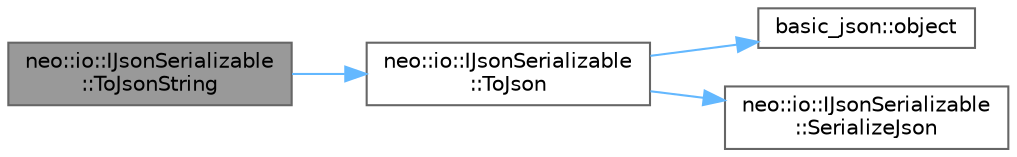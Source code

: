 digraph "neo::io::IJsonSerializable::ToJsonString"
{
 // LATEX_PDF_SIZE
  bgcolor="transparent";
  edge [fontname=Helvetica,fontsize=10,labelfontname=Helvetica,labelfontsize=10];
  node [fontname=Helvetica,fontsize=10,shape=box,height=0.2,width=0.4];
  rankdir="LR";
  Node1 [id="Node000001",label="neo::io::IJsonSerializable\l::ToJsonString",height=0.2,width=0.4,color="gray40", fillcolor="grey60", style="filled", fontcolor="black",tooltip="Serializes the object to a JSON string."];
  Node1 -> Node2 [id="edge1_Node000001_Node000002",color="steelblue1",style="solid",tooltip=" "];
  Node2 [id="Node000002",label="neo::io::IJsonSerializable\l::ToJson",height=0.2,width=0.4,color="grey40", fillcolor="white", style="filled",URL="$classneo_1_1io_1_1_i_json_serializable.html#aa7b0939a11f2a7a601ebc27694a1c57b",tooltip="Serializes the object to a JSON object."];
  Node2 -> Node3 [id="edge2_Node000002_Node000003",color="steelblue1",style="solid",tooltip=" "];
  Node3 [id="Node000003",label="basic_json::object",height=0.2,width=0.4,color="grey40", fillcolor="white", style="filled",URL="$classbasic__json.html#a50a0e8dacc0f4aa12162da666595e6fd",tooltip="explicitly create an object from an initializer list"];
  Node2 -> Node4 [id="edge3_Node000002_Node000004",color="steelblue1",style="solid",tooltip=" "];
  Node4 [id="Node000004",label="neo::io::IJsonSerializable\l::SerializeJson",height=0.2,width=0.4,color="grey40", fillcolor="white", style="filled",URL="$classneo_1_1io_1_1_i_json_serializable.html#a24e73cdab4962eb9fba7a7defd3c17bf",tooltip="Serializes the object to a JSON writer."];
}
